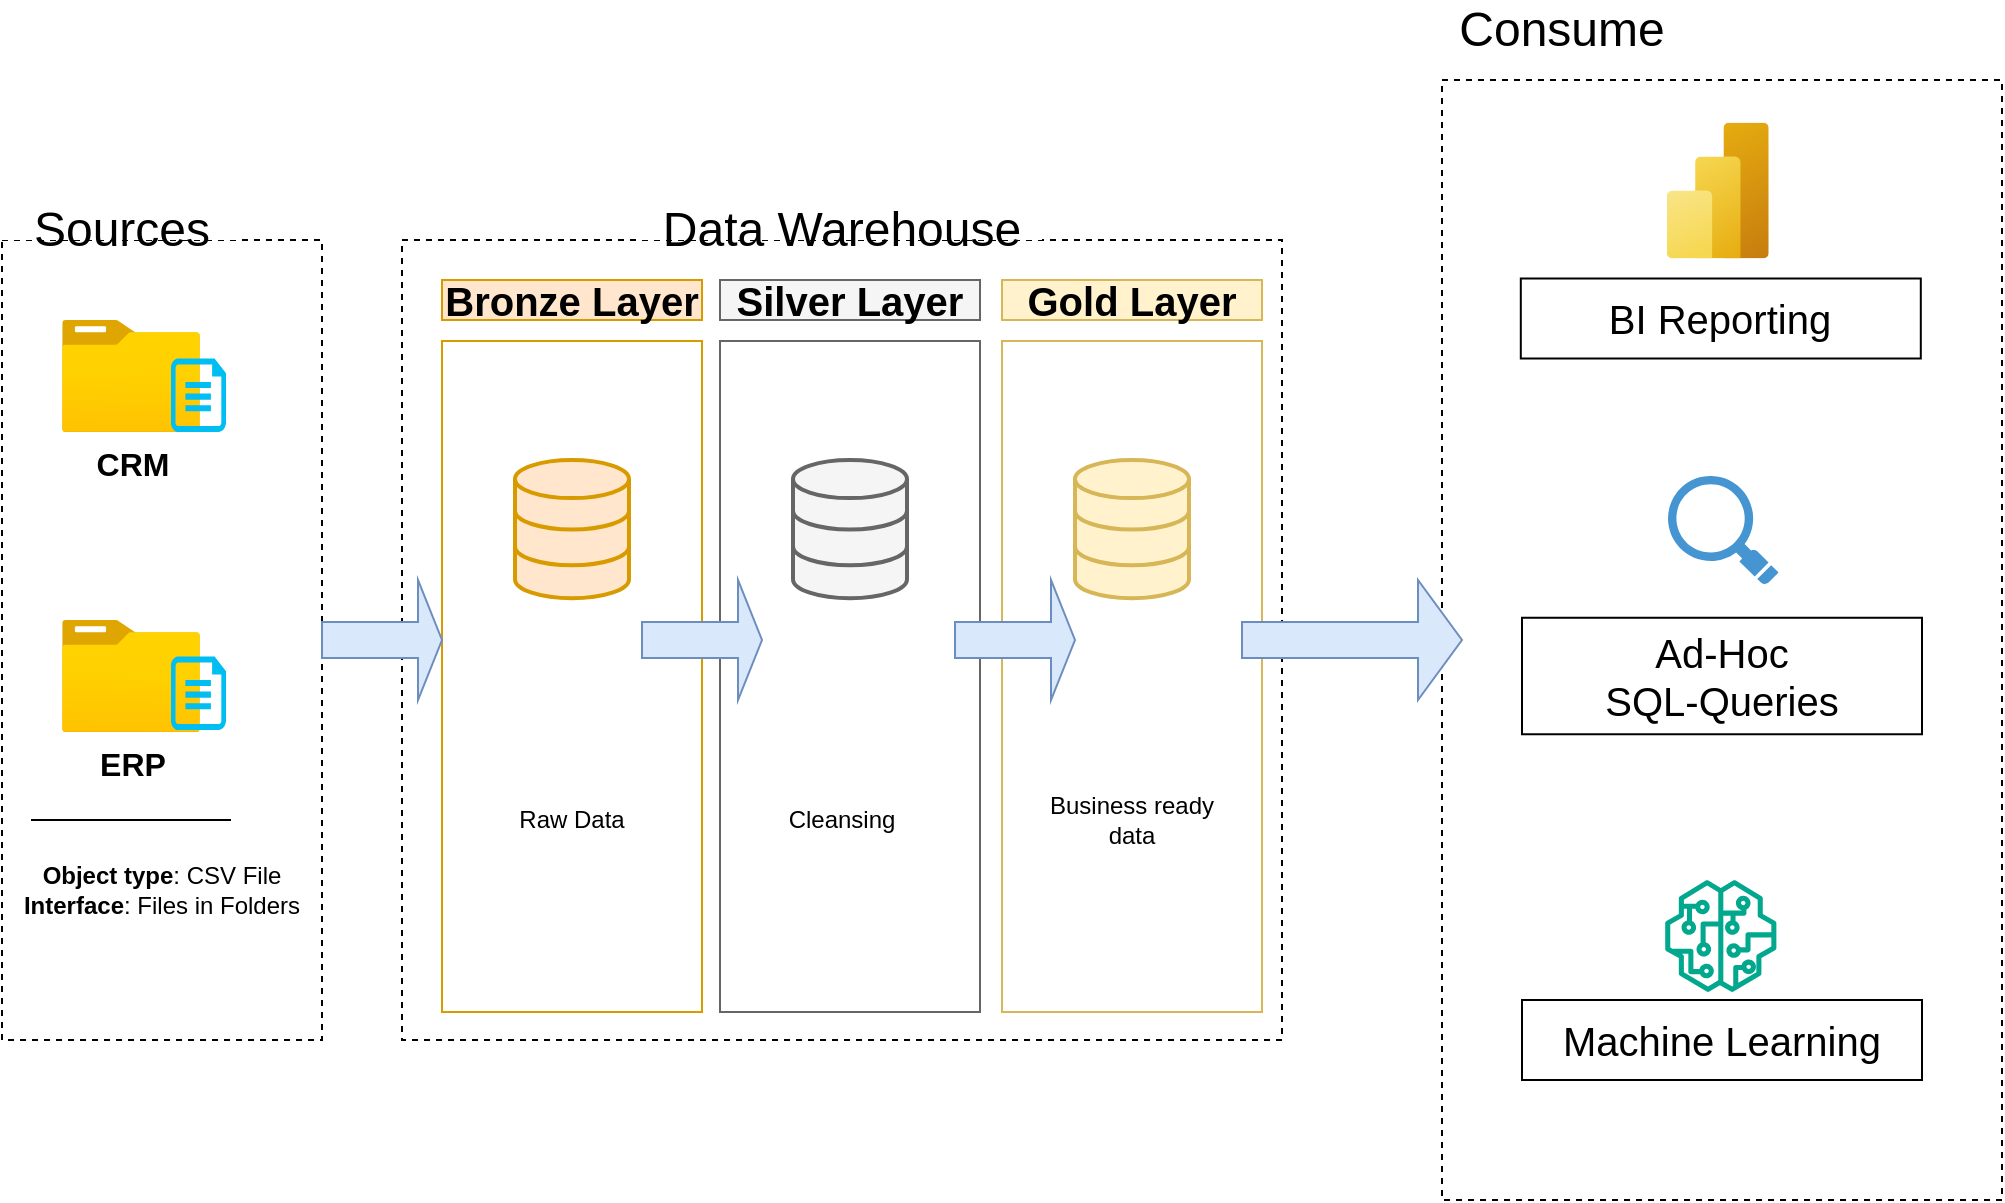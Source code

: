 <mxfile version="27.0.9">
  <diagram name="Страница — 1" id="SICL8SayFNmG26vCsWE3">
    <mxGraphModel dx="1554" dy="914" grid="1" gridSize="10" guides="1" tooltips="1" connect="1" arrows="0" fold="1" page="1" pageScale="1" pageWidth="827" pageHeight="1169" math="0" shadow="0">
      <root>
        <mxCell id="0" />
        <mxCell id="1" parent="0" />
        <mxCell id="HrjvAKk2yr_Z9xb3Scgv-1" value="" style="rounded=0;whiteSpace=wrap;html=1;fillColor=none;dashed=1;" parent="1" vertex="1">
          <mxGeometry x="120" y="280" width="160" height="400" as="geometry" />
        </mxCell>
        <mxCell id="HrjvAKk2yr_Z9xb3Scgv-6" value="Sources" style="rounded=0;whiteSpace=wrap;html=1;strokeColor=none;fontSize=24;" parent="1" vertex="1">
          <mxGeometry x="120" y="270" width="120" height="10" as="geometry" />
        </mxCell>
        <mxCell id="HrjvAKk2yr_Z9xb3Scgv-10" value="" style="rounded=0;whiteSpace=wrap;html=1;fillColor=none;dashed=1;" parent="1" vertex="1">
          <mxGeometry x="320" y="280" width="440" height="400" as="geometry" />
        </mxCell>
        <mxCell id="HrjvAKk2yr_Z9xb3Scgv-11" value="Data Warehouse" style="rounded=0;whiteSpace=wrap;html=1;strokeColor=none;fontSize=24;" parent="1" vertex="1">
          <mxGeometry x="440" y="270" width="200" height="10" as="geometry" />
        </mxCell>
        <mxCell id="HrjvAKk2yr_Z9xb3Scgv-12" value="" style="rounded=0;whiteSpace=wrap;html=1;fillColor=none;dashed=1;" parent="1" vertex="1">
          <mxGeometry x="840" y="200" width="280" height="560" as="geometry" />
        </mxCell>
        <mxCell id="HrjvAKk2yr_Z9xb3Scgv-13" value="Consume" style="rounded=0;whiteSpace=wrap;html=1;strokeColor=none;fontSize=24;" parent="1" vertex="1">
          <mxGeometry x="840" y="170" width="120" height="10" as="geometry" />
        </mxCell>
        <mxCell id="HrjvAKk2yr_Z9xb3Scgv-14" value="&lt;font style=&quot;font-size: 20px; color: rgb(0, 0, 0);&quot;&gt;&lt;b&gt;Bronze Layer&lt;/b&gt;&lt;/font&gt;" style="rounded=0;whiteSpace=wrap;html=1;fillColor=#ffe6cc;strokeColor=#d79b00;" parent="1" vertex="1">
          <mxGeometry x="340" y="300" width="130" height="20" as="geometry" />
        </mxCell>
        <mxCell id="HrjvAKk2yr_Z9xb3Scgv-16" value="" style="rounded=0;whiteSpace=wrap;html=1;fillColor=none;strokeColor=#d79b00;" parent="1" vertex="1">
          <mxGeometry x="340" y="330.5" width="130" height="335.5" as="geometry" />
        </mxCell>
        <mxCell id="HrjvAKk2yr_Z9xb3Scgv-17" value="&lt;font style=&quot;font-size: 20px; color: rgb(0, 0, 0);&quot;&gt;&lt;b&gt;Silver&amp;nbsp;&lt;/b&gt;&lt;/font&gt;&lt;b style=&quot;color: rgb(0, 0, 0); font-size: 20px; background-color: transparent;&quot;&gt;Layer&lt;/b&gt;" style="rounded=0;whiteSpace=wrap;html=1;fillColor=#f5f5f5;strokeColor=#666666;fontColor=#333333;" parent="1" vertex="1">
          <mxGeometry x="479" y="300" width="130" height="20" as="geometry" />
        </mxCell>
        <mxCell id="HrjvAKk2yr_Z9xb3Scgv-18" value="&lt;font style=&quot;font-size: 20px; color: rgb(0, 0, 0);&quot;&gt;&lt;b&gt;Gold&lt;/b&gt;&lt;/font&gt;&lt;b style=&quot;color: rgb(0, 0, 0); font-size: 20px; background-color: transparent;&quot;&gt;&amp;nbsp;Layer&lt;/b&gt;" style="rounded=0;whiteSpace=wrap;html=1;fillColor=#fff2cc;strokeColor=#d6b656;" parent="1" vertex="1">
          <mxGeometry x="620" y="300" width="130" height="20" as="geometry" />
        </mxCell>
        <mxCell id="HrjvAKk2yr_Z9xb3Scgv-19" value="" style="rounded=0;whiteSpace=wrap;html=1;fillColor=none;strokeColor=#666666;fontColor=#333333;" parent="1" vertex="1">
          <mxGeometry x="479" y="330.5" width="130" height="335.5" as="geometry" />
        </mxCell>
        <mxCell id="HrjvAKk2yr_Z9xb3Scgv-20" value="" style="rounded=0;whiteSpace=wrap;html=1;fillColor=none;strokeColor=#d6b656;" parent="1" vertex="1">
          <mxGeometry x="620" y="330.5" width="130" height="335.5" as="geometry" />
        </mxCell>
        <mxCell id="HrjvAKk2yr_Z9xb3Scgv-21" value="&lt;b&gt;&lt;font style=&quot;font-size: 16px;&quot;&gt;CRM&lt;/font&gt;&lt;/b&gt;" style="image;aspect=fixed;html=1;points=[];align=center;fontSize=12;image=img/lib/azure2/general/Folder_Blank.svg;" parent="1" vertex="1">
          <mxGeometry x="150" y="320" width="69" height="56.0" as="geometry" />
        </mxCell>
        <mxCell id="HrjvAKk2yr_Z9xb3Scgv-22" value="" style="verticalLabelPosition=bottom;html=1;verticalAlign=top;align=center;strokeColor=none;fillColor=#00BEF2;shape=mxgraph.azure.cloud_services_configuration_file;pointerEvents=1;" parent="1" vertex="1">
          <mxGeometry x="204.5" y="339.25" width="27.5" height="36.75" as="geometry" />
        </mxCell>
        <mxCell id="HrjvAKk2yr_Z9xb3Scgv-27" value="&lt;b&gt;&lt;font style=&quot;font-size: 16px;&quot;&gt;ERP&lt;/font&gt;&lt;/b&gt;" style="image;aspect=fixed;html=1;points=[];align=center;fontSize=12;image=img/lib/azure2/general/Folder_Blank.svg;" parent="1" vertex="1">
          <mxGeometry x="150" y="470" width="69" height="56.0" as="geometry" />
        </mxCell>
        <mxCell id="HrjvAKk2yr_Z9xb3Scgv-28" value="" style="verticalLabelPosition=bottom;html=1;verticalAlign=top;align=center;strokeColor=none;fillColor=#00BEF2;shape=mxgraph.azure.cloud_services_configuration_file;pointerEvents=1;" parent="1" vertex="1">
          <mxGeometry x="204.5" y="488.25" width="27.5" height="36.75" as="geometry" />
        </mxCell>
        <mxCell id="HrjvAKk2yr_Z9xb3Scgv-35" value="" style="endArrow=none;html=1;rounded=0;" parent="1" edge="1">
          <mxGeometry width="50" height="50" relative="1" as="geometry">
            <mxPoint x="234.5" y="570" as="sourcePoint" />
            <mxPoint x="134.5" y="570" as="targetPoint" />
          </mxGeometry>
        </mxCell>
        <mxCell id="HrjvAKk2yr_Z9xb3Scgv-36" value="&lt;b&gt;Object type&lt;/b&gt;: CSV File&lt;div&gt;&lt;b&gt;Interface&lt;/b&gt;: Files in Folders&lt;/div&gt;" style="text;html=1;align=center;verticalAlign=middle;whiteSpace=wrap;rounded=0;" parent="1" vertex="1">
          <mxGeometry x="125" y="570" width="150" height="70" as="geometry" />
        </mxCell>
        <mxCell id="HrjvAKk2yr_Z9xb3Scgv-38" value="" style="html=1;verticalLabelPosition=bottom;align=center;labelBackgroundColor=#ffffff;verticalAlign=top;strokeWidth=2;strokeColor=#d79b00;shadow=0;dashed=0;shape=mxgraph.ios7.icons.data;fillColor=#ffe6cc;" parent="1" vertex="1">
          <mxGeometry x="376.5" y="390" width="57" height="69.1" as="geometry" />
        </mxCell>
        <mxCell id="HrjvAKk2yr_Z9xb3Scgv-39" value="" style="html=1;verticalLabelPosition=bottom;align=center;labelBackgroundColor=#ffffff;verticalAlign=top;strokeWidth=2;strokeColor=#666666;shadow=0;dashed=0;shape=mxgraph.ios7.icons.data;fillColor=#f5f5f5;fontColor=#333333;" parent="1" vertex="1">
          <mxGeometry x="515.5" y="390" width="57" height="69.1" as="geometry" />
        </mxCell>
        <mxCell id="HrjvAKk2yr_Z9xb3Scgv-40" value="" style="html=1;verticalLabelPosition=bottom;align=center;labelBackgroundColor=#ffffff;verticalAlign=top;strokeWidth=2;strokeColor=#d6b656;shadow=0;dashed=0;shape=mxgraph.ios7.icons.data;fillColor=#fff2cc;" parent="1" vertex="1">
          <mxGeometry x="656.5" y="390" width="57" height="69.1" as="geometry" />
        </mxCell>
        <mxCell id="HrjvAKk2yr_Z9xb3Scgv-42" value="" style="shape=singleArrow;whiteSpace=wrap;html=1;fillColor=#dae8fc;strokeColor=#6c8ebf;" parent="1" vertex="1">
          <mxGeometry x="280" y="450" width="60" height="60" as="geometry" />
        </mxCell>
        <mxCell id="HrjvAKk2yr_Z9xb3Scgv-43" value="" style="shape=singleArrow;whiteSpace=wrap;html=1;fillColor=#dae8fc;strokeColor=#6c8ebf;" parent="1" vertex="1">
          <mxGeometry x="440" y="450" width="60" height="60" as="geometry" />
        </mxCell>
        <mxCell id="HrjvAKk2yr_Z9xb3Scgv-44" value="" style="shape=singleArrow;whiteSpace=wrap;html=1;fillColor=#dae8fc;strokeColor=#6c8ebf;" parent="1" vertex="1">
          <mxGeometry x="596.5" y="450" width="60" height="60" as="geometry" />
        </mxCell>
        <mxCell id="HrjvAKk2yr_Z9xb3Scgv-45" value="" style="shape=singleArrow;whiteSpace=wrap;html=1;fillColor=#dae8fc;strokeColor=#6c8ebf;" parent="1" vertex="1">
          <mxGeometry x="740" y="450" width="110" height="60" as="geometry" />
        </mxCell>
        <mxCell id="HrjvAKk2yr_Z9xb3Scgv-46" value="Raw Data" style="text;html=1;align=center;verticalAlign=middle;whiteSpace=wrap;rounded=0;" parent="1" vertex="1">
          <mxGeometry x="375" y="555" width="60" height="30" as="geometry" />
        </mxCell>
        <mxCell id="HrjvAKk2yr_Z9xb3Scgv-47" value="Cleansing" style="text;html=1;align=center;verticalAlign=middle;whiteSpace=wrap;rounded=0;" parent="1" vertex="1">
          <mxGeometry x="510" y="555" width="60" height="30" as="geometry" />
        </mxCell>
        <mxCell id="HrjvAKk2yr_Z9xb3Scgv-48" value="Business ready data" style="text;html=1;align=center;verticalAlign=middle;whiteSpace=wrap;rounded=0;" parent="1" vertex="1">
          <mxGeometry x="640" y="555" width="90" height="30" as="geometry" />
        </mxCell>
        <mxCell id="EO1bN0PTtrRYNR4O2HtU-1" value="BI Reporting" style="rounded=0;whiteSpace=wrap;html=1;fontSize=20;" vertex="1" parent="1">
          <mxGeometry x="879.4" y="299.25" width="200" height="40" as="geometry" />
        </mxCell>
        <mxCell id="EO1bN0PTtrRYNR4O2HtU-2" value="Ad-Hoc&lt;div&gt;SQL-Queries&lt;/div&gt;" style="rounded=0;whiteSpace=wrap;html=1;fontSize=20;" vertex="1" parent="1">
          <mxGeometry x="880" y="468.88" width="200" height="58.25" as="geometry" />
        </mxCell>
        <mxCell id="EO1bN0PTtrRYNR4O2HtU-3" value="Machine Learning" style="rounded=0;whiteSpace=wrap;html=1;fontSize=20;" vertex="1" parent="1">
          <mxGeometry x="880" y="660" width="200" height="40" as="geometry" />
        </mxCell>
        <mxCell id="EO1bN0PTtrRYNR4O2HtU-6" value="" style="sketch=0;outlineConnect=0;fontColor=#232F3E;gradientColor=none;fillColor=#01A88D;strokeColor=none;dashed=0;verticalLabelPosition=bottom;verticalAlign=top;align=center;html=1;fontSize=12;fontStyle=0;aspect=fixed;pointerEvents=1;shape=mxgraph.aws4.sagemaker_model;" vertex="1" parent="1">
          <mxGeometry x="951.4" y="600" width="56" height="56" as="geometry" />
        </mxCell>
        <mxCell id="EO1bN0PTtrRYNR4O2HtU-7" value="" style="shadow=0;dashed=0;html=1;strokeColor=none;fillColor=#4495D1;labelPosition=center;verticalLabelPosition=bottom;verticalAlign=top;align=center;outlineConnect=0;shape=mxgraph.veeam.magnifying_glass;pointerEvents=1;" vertex="1" parent="1">
          <mxGeometry x="953" y="398" width="55.2" height="54.4" as="geometry" />
        </mxCell>
        <mxCell id="EO1bN0PTtrRYNR4O2HtU-8" value="" style="image;aspect=fixed;html=1;points=[];align=center;fontSize=12;image=img/lib/azure2/analytics/Power_BI_Embedded.svg;" vertex="1" parent="1">
          <mxGeometry x="952.4" y="221.25" width="51" height="68" as="geometry" />
        </mxCell>
      </root>
    </mxGraphModel>
  </diagram>
</mxfile>
